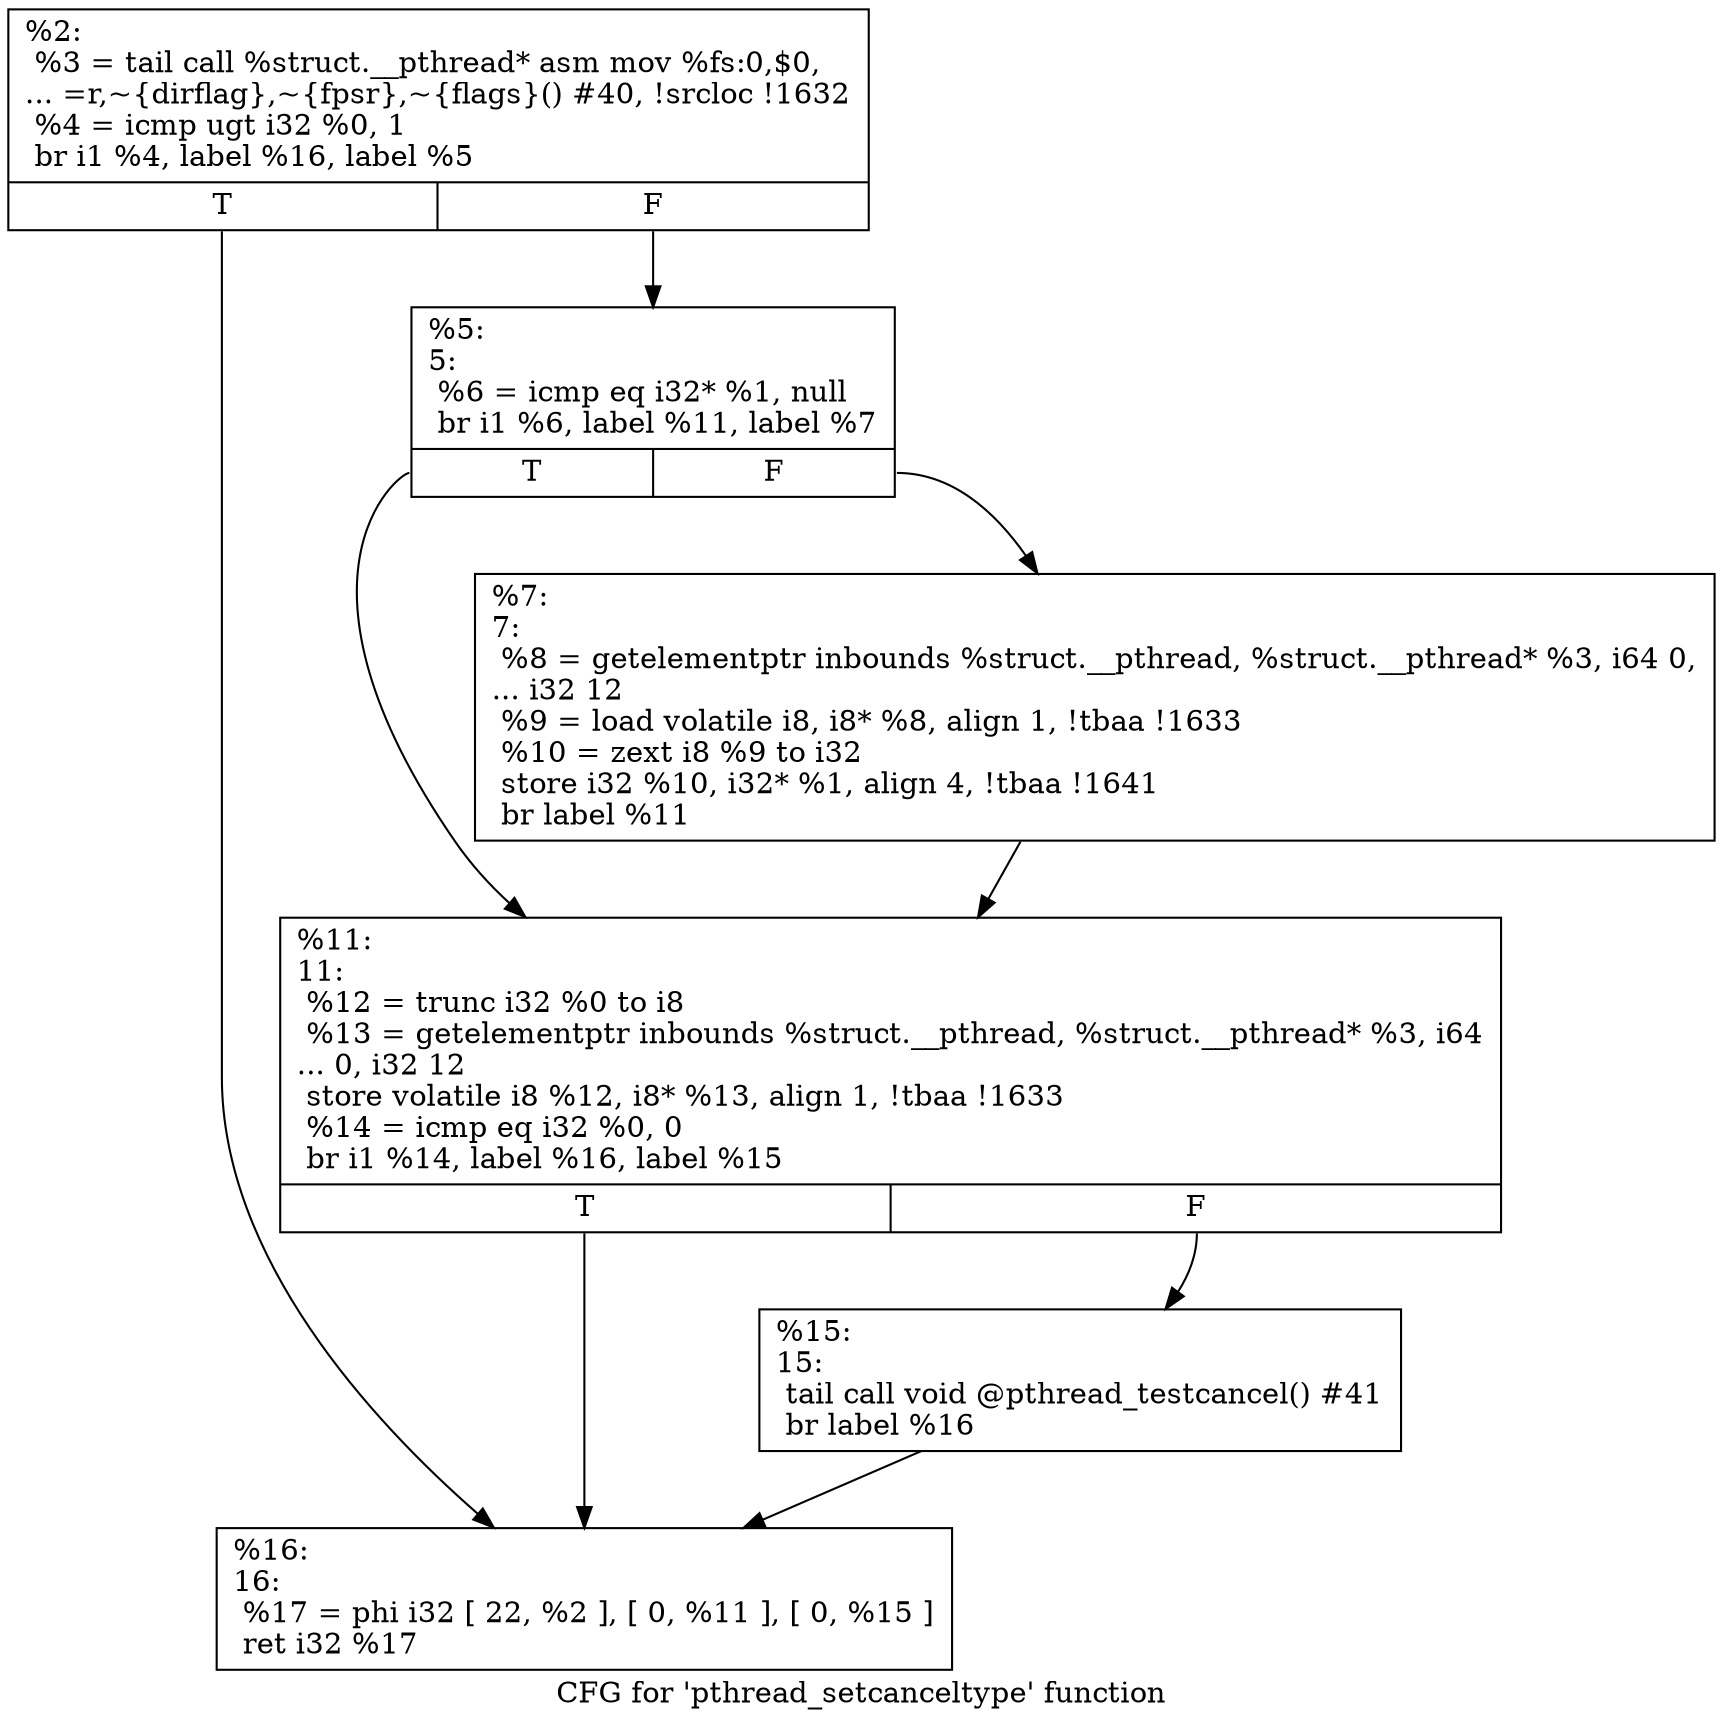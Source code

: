 digraph "CFG for 'pthread_setcanceltype' function" {
	label="CFG for 'pthread_setcanceltype' function";

	Node0x1c365a0 [shape=record,label="{%2:\l  %3 = tail call %struct.__pthread* asm mov %fs:0,$0,\l... =r,~\{dirflag\},~\{fpsr\},~\{flags\}() #40, !srcloc !1632\l  %4 = icmp ugt i32 %0, 1\l  br i1 %4, label %16, label %5\l|{<s0>T|<s1>F}}"];
	Node0x1c365a0:s0 -> Node0x1c36b00;
	Node0x1c365a0:s1 -> Node0x1c36650;
	Node0x1c36650 [shape=record,label="{%5:\l5:                                                \l  %6 = icmp eq i32* %1, null\l  br i1 %6, label %11, label %7\l|{<s0>T|<s1>F}}"];
	Node0x1c36650:s0 -> Node0x1c36a60;
	Node0x1c36650:s1 -> Node0x1c36a10;
	Node0x1c36a10 [shape=record,label="{%7:\l7:                                                \l  %8 = getelementptr inbounds %struct.__pthread, %struct.__pthread* %3, i64 0,\l... i32 12\l  %9 = load volatile i8, i8* %8, align 1, !tbaa !1633\l  %10 = zext i8 %9 to i32\l  store i32 %10, i32* %1, align 4, !tbaa !1641\l  br label %11\l}"];
	Node0x1c36a10 -> Node0x1c36a60;
	Node0x1c36a60 [shape=record,label="{%11:\l11:                                               \l  %12 = trunc i32 %0 to i8\l  %13 = getelementptr inbounds %struct.__pthread, %struct.__pthread* %3, i64\l... 0, i32 12\l  store volatile i8 %12, i8* %13, align 1, !tbaa !1633\l  %14 = icmp eq i32 %0, 0\l  br i1 %14, label %16, label %15\l|{<s0>T|<s1>F}}"];
	Node0x1c36a60:s0 -> Node0x1c36b00;
	Node0x1c36a60:s1 -> Node0x1c36ab0;
	Node0x1c36ab0 [shape=record,label="{%15:\l15:                                               \l  tail call void @pthread_testcancel() #41\l  br label %16\l}"];
	Node0x1c36ab0 -> Node0x1c36b00;
	Node0x1c36b00 [shape=record,label="{%16:\l16:                                               \l  %17 = phi i32 [ 22, %2 ], [ 0, %11 ], [ 0, %15 ]\l  ret i32 %17\l}"];
}
